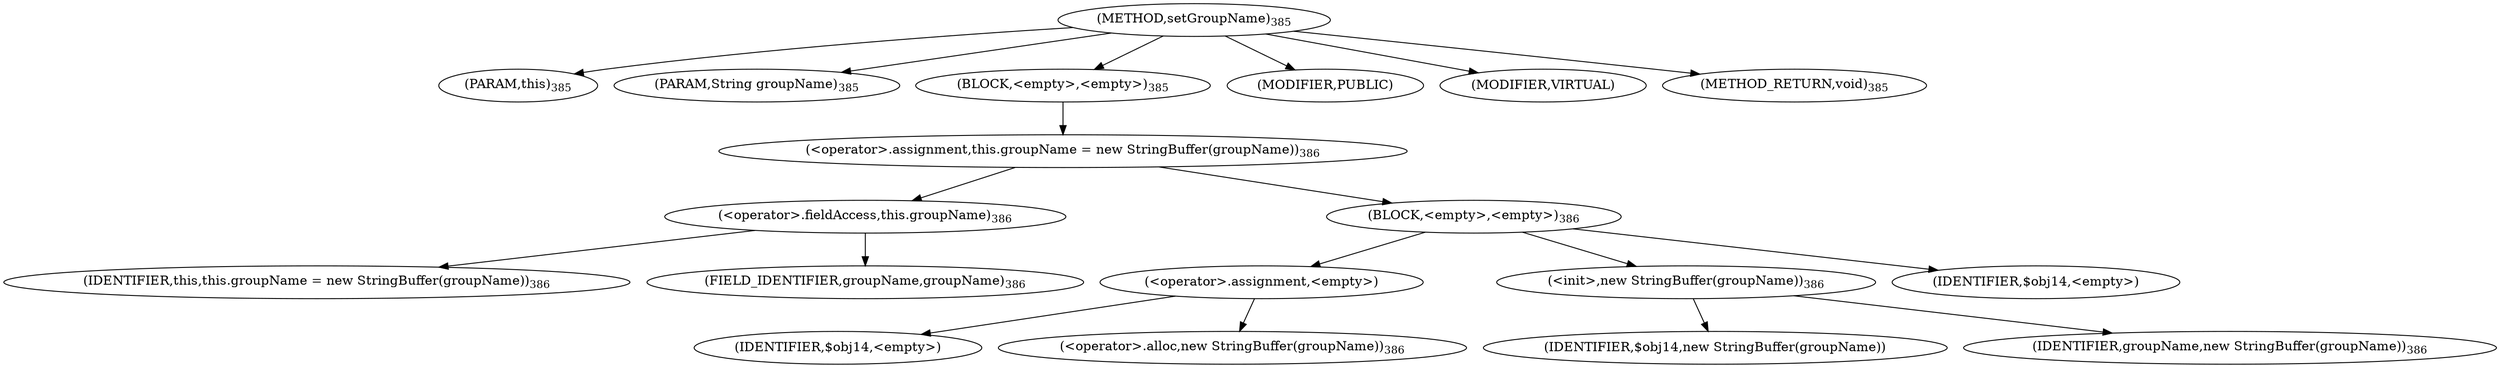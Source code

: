 digraph "setGroupName" {  
"755" [label = <(METHOD,setGroupName)<SUB>385</SUB>> ]
"78" [label = <(PARAM,this)<SUB>385</SUB>> ]
"756" [label = <(PARAM,String groupName)<SUB>385</SUB>> ]
"757" [label = <(BLOCK,&lt;empty&gt;,&lt;empty&gt;)<SUB>385</SUB>> ]
"758" [label = <(&lt;operator&gt;.assignment,this.groupName = new StringBuffer(groupName))<SUB>386</SUB>> ]
"759" [label = <(&lt;operator&gt;.fieldAccess,this.groupName)<SUB>386</SUB>> ]
"77" [label = <(IDENTIFIER,this,this.groupName = new StringBuffer(groupName))<SUB>386</SUB>> ]
"760" [label = <(FIELD_IDENTIFIER,groupName,groupName)<SUB>386</SUB>> ]
"761" [label = <(BLOCK,&lt;empty&gt;,&lt;empty&gt;)<SUB>386</SUB>> ]
"762" [label = <(&lt;operator&gt;.assignment,&lt;empty&gt;)> ]
"763" [label = <(IDENTIFIER,$obj14,&lt;empty&gt;)> ]
"764" [label = <(&lt;operator&gt;.alloc,new StringBuffer(groupName))<SUB>386</SUB>> ]
"765" [label = <(&lt;init&gt;,new StringBuffer(groupName))<SUB>386</SUB>> ]
"766" [label = <(IDENTIFIER,$obj14,new StringBuffer(groupName))> ]
"767" [label = <(IDENTIFIER,groupName,new StringBuffer(groupName))<SUB>386</SUB>> ]
"768" [label = <(IDENTIFIER,$obj14,&lt;empty&gt;)> ]
"769" [label = <(MODIFIER,PUBLIC)> ]
"770" [label = <(MODIFIER,VIRTUAL)> ]
"771" [label = <(METHOD_RETURN,void)<SUB>385</SUB>> ]
  "755" -> "78" 
  "755" -> "756" 
  "755" -> "757" 
  "755" -> "769" 
  "755" -> "770" 
  "755" -> "771" 
  "757" -> "758" 
  "758" -> "759" 
  "758" -> "761" 
  "759" -> "77" 
  "759" -> "760" 
  "761" -> "762" 
  "761" -> "765" 
  "761" -> "768" 
  "762" -> "763" 
  "762" -> "764" 
  "765" -> "766" 
  "765" -> "767" 
}
